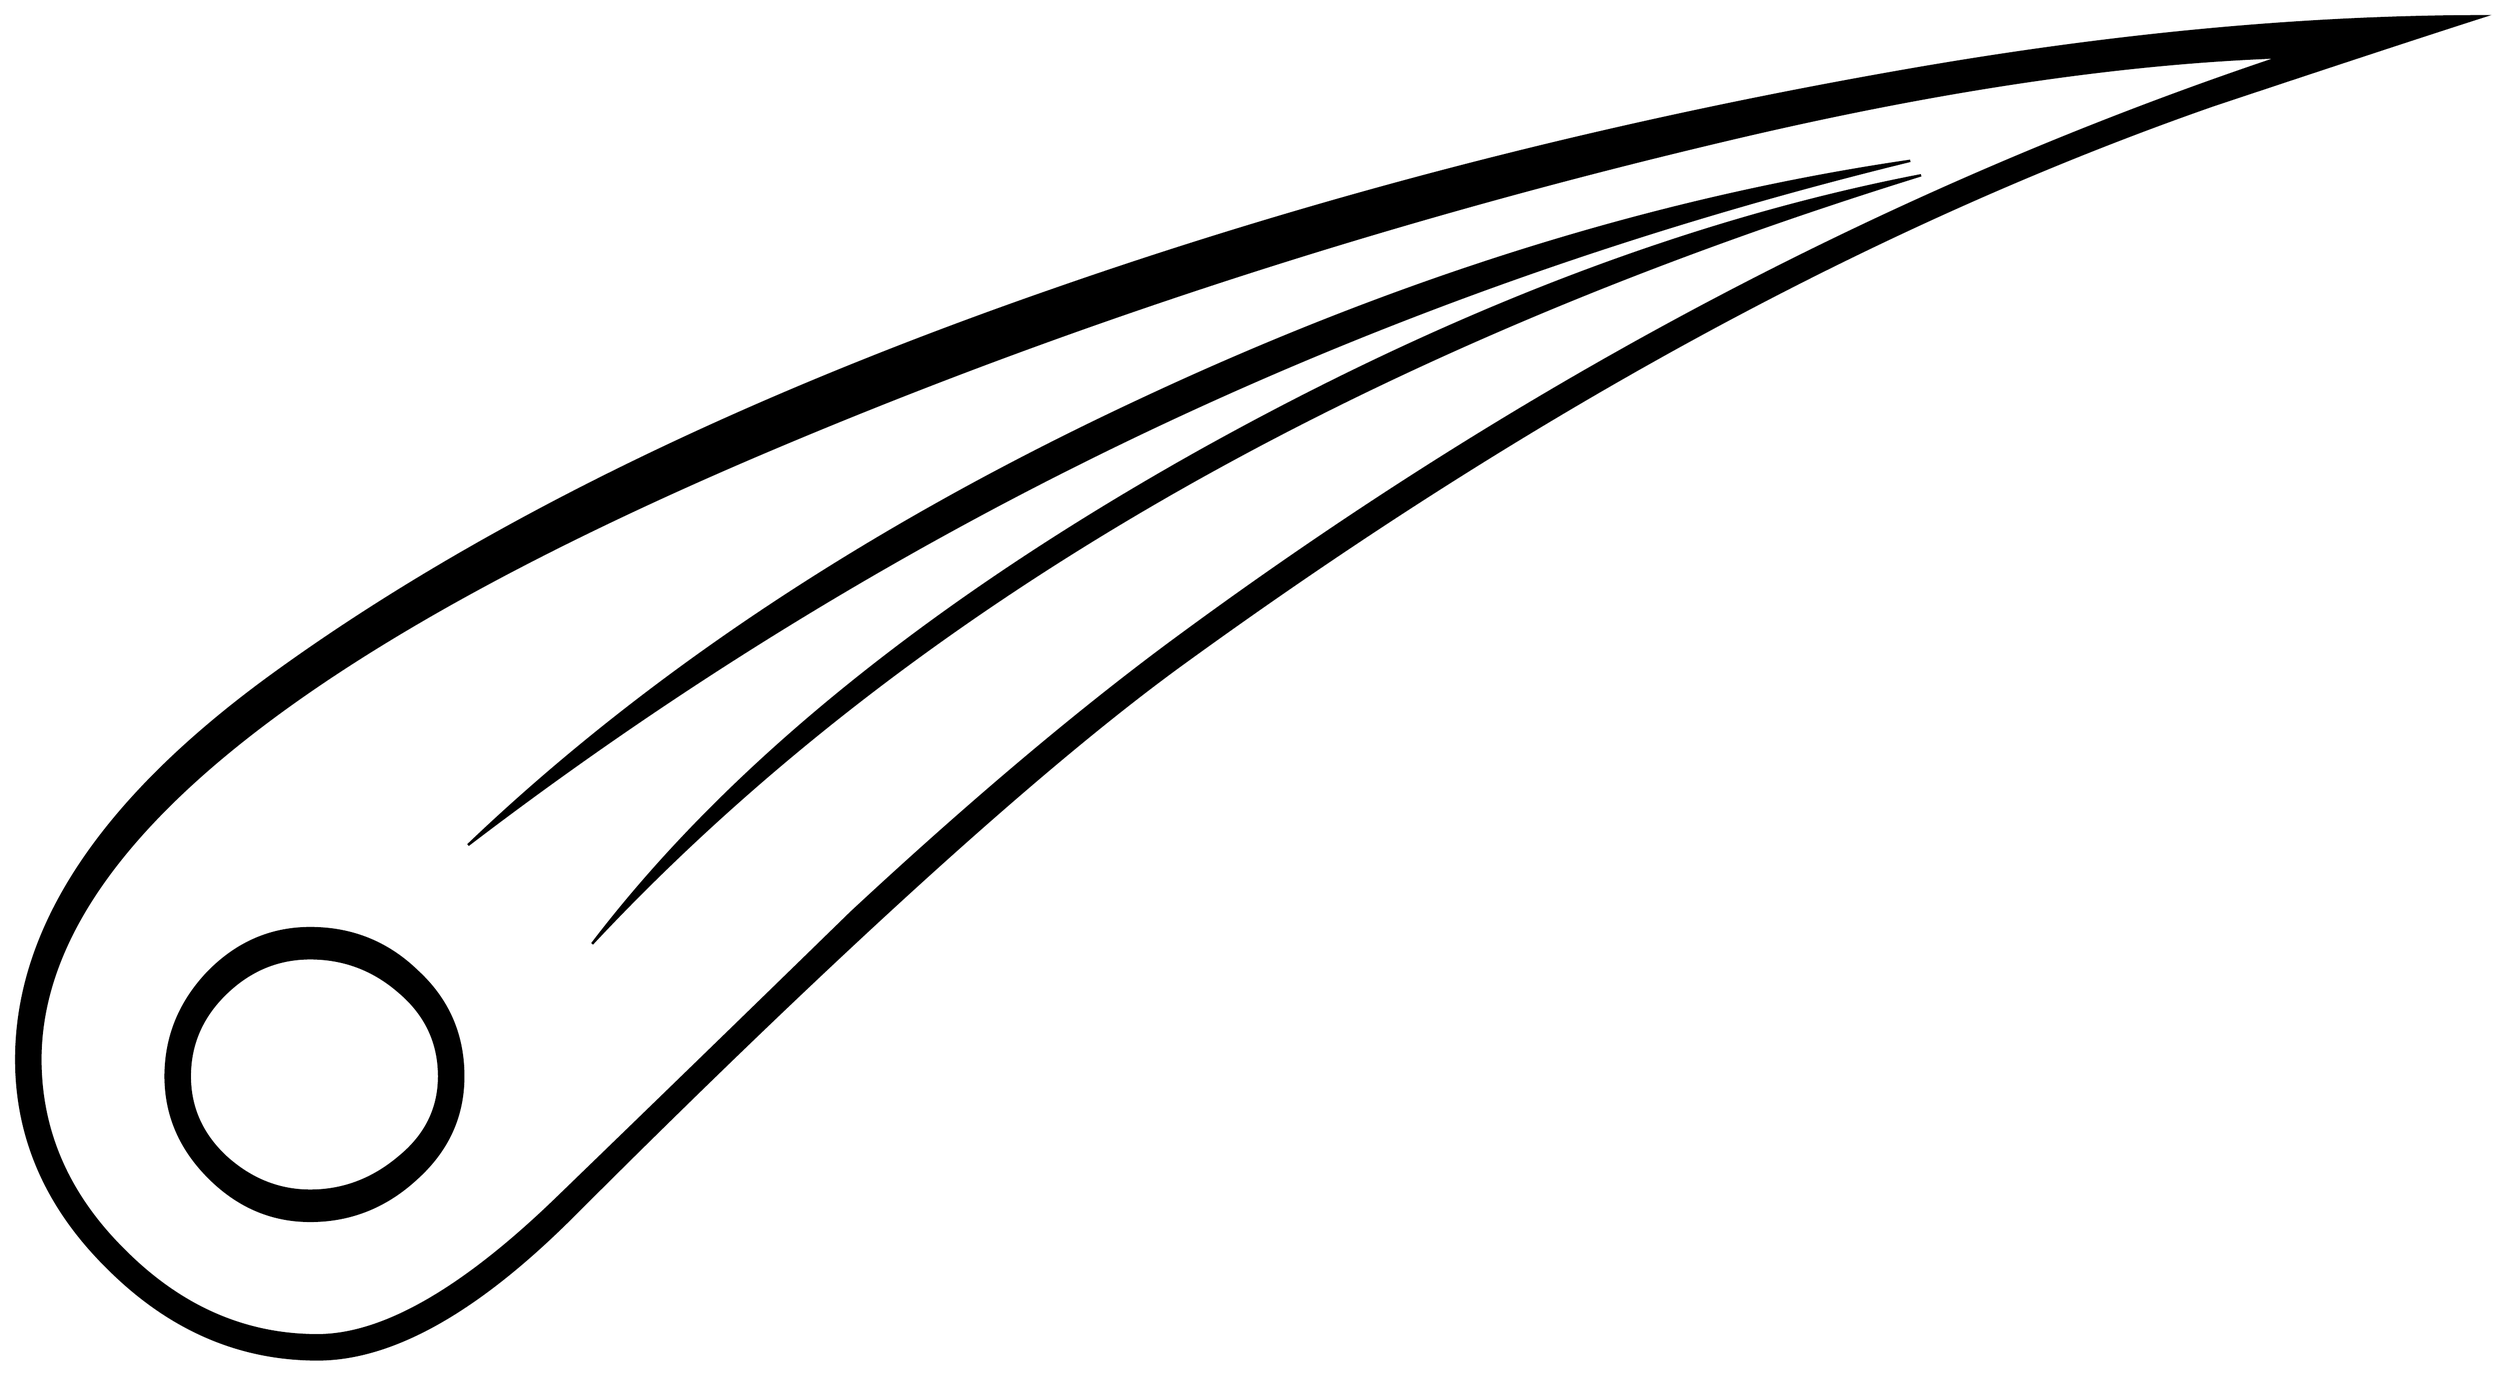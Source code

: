 


\begin{tikzpicture}[y=0.80pt, x=0.80pt, yscale=-1.0, xscale=1.0, inner sep=0pt, outer sep=0pt]
\begin{scope}[shift={(100.0,1455.0)},nonzero rule]
  \path[draw=.,fill=.,line width=1.600pt] (2048.0,-889.0) ..
    controls (1998.0,-873.0) and (1923.0,-848.333) ..
    (1823.0,-815.0) .. controls (1544.333,-717.667) and
    (1258.667,-562.667) .. (966.0,-350.0) .. controls (850.667,-266.0)
    and (682.667,-113.667) .. (462.0,107.0) .. controls
    (382.667,186.333) and (312.0,226.0) .. (250.0,226.0) .. controls
    (184.667,226.0) and (126.667,200.667) .. (76.0,150.0) .. controls
    (25.333,100.0) and (0.0,42.333) .. (0.0,-23.0) .. controls
    (0.0,-132.333) and (70.333,-238.333) .. (211.0,-341.0) .. controls
    (377.667,-462.333) and (594.333,-569.333) .. (861.0,-662.0) ..
    controls (1084.333,-740.0) and (1320.0,-800.667) ..
    (1568.0,-844.0) .. controls (1739.333,-874.0) and
    (1899.333,-889.0) .. (2048.0,-889.0) -- cycle(1879.0,-855.0)
    .. controls (1745.667,-850.333) and (1592.0,-827.333) ..
    (1418.0,-786.0) .. controls (1130.667,-718.0) and
    (861.0,-630.0) .. (609.0,-522.0) .. controls (216.333,-353.333)
    and (20.0,-187.0) .. (20.0,-23.0) .. controls (20.0,37.0)
    and (43.333,90.0) .. (90.0,136.0) .. controls (136.667,182.667)
    and (190.0,206.0) .. (250.0,206.0) .. controls (304.0,206.0)
    and (370.0,168.333) .. (448.0,93.0) .. controls (530.0,13.667)
    and (611.667,-65.667) .. (693.0,-145.0) .. controls
    (788.333,-233.667) and (875.333,-307.333) .. (954.0,-366.0) ..
    controls (1248.0,-584.0) and (1556.333,-747.0) ..
    (1879.0,-855.0) -- cycle(1581.0,-757.0) .. controls
    (1105.667,-609.667) and (738.0,-397.0) .. (478.0,-119.0) ..
    controls (589.333,-265.0) and (755.667,-400.333) .. (977.0,-525.0)
    .. controls (1186.333,-642.333) and (1387.667,-719.667) ..
    (1581.0,-757.0) -- cycle(1572.0,-769.0) .. controls
    (1127.333,-660.333) and (728.333,-471.0) .. (375.0,-201.0) ..
    controls (523.667,-343.0) and (709.333,-466.0) .. (932.0,-570.0)
    .. controls (1149.333,-672.0) and (1362.667,-738.333) ..
    (1572.0,-769.0) -- cycle(371.0,-9.0) .. controls
    (371.0,24.333) and (358.0,52.667) .. (332.0,76.0) .. controls
    (306.667,99.333) and (277.333,111.0) .. (244.0,111.0) .. controls
    (212.0,111.0) and (184.0,99.0) .. (160.0,75.0) .. controls
    (136.0,51.0) and (124.0,23.0) .. (124.0,-9.0) .. controls
    (124.0,-41.667) and (135.667,-70.333) .. (159.0,-95.0) .. controls
    (183.0,-119.667) and (211.333,-132.0) .. (244.0,-132.0) ..
    controls (278.667,-132.0) and (308.333,-120.0) .. (333.0,-96.0)
    .. controls (358.333,-72.667) and (371.0,-43.667) .. (371.0,-9.0)
    -- cycle(351.0,-9.0) .. controls (351.0,-37.0) and
    (340.0,-60.333) .. (318.0,-79.0) .. controls (296.667,-97.667) and
    (272.0,-107.0) .. (244.0,-107.0) .. controls (217.333,-107.0)
    and (194.0,-97.333) .. (174.0,-78.0) .. controls (154.0,-58.667)
    and (144.0,-35.667) .. (144.0,-9.0) .. controls (144.0,17.0)
    and (154.0,39.333) .. (174.0,58.0) .. controls (194.667,76.667)
    and (218.0,86.0) .. (244.0,86.0) .. controls (271.333,86.0)
    and (296.0,76.667) .. (318.0,58.0) .. controls (340.0,40.0)
    and (351.0,17.667) .. (351.0,-9.0) -- cycle;
\end{scope}

\end{tikzpicture}

